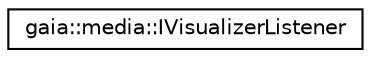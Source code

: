 digraph G
{
  edge [fontname="Helvetica",fontsize="10",labelfontname="Helvetica",labelfontsize="10"];
  node [fontname="Helvetica",fontsize="10",shape=record];
  rankdir=LR;
  Node1 [label="gaia::media::IVisualizerListener",height=0.2,width=0.4,color="black", fillcolor="white", style="filled",URL="$dc/d1e/classgaia_1_1media_1_1_i_visualizer_listener.html",tooltip="Interface definition for a callback to be invoked."];
}
